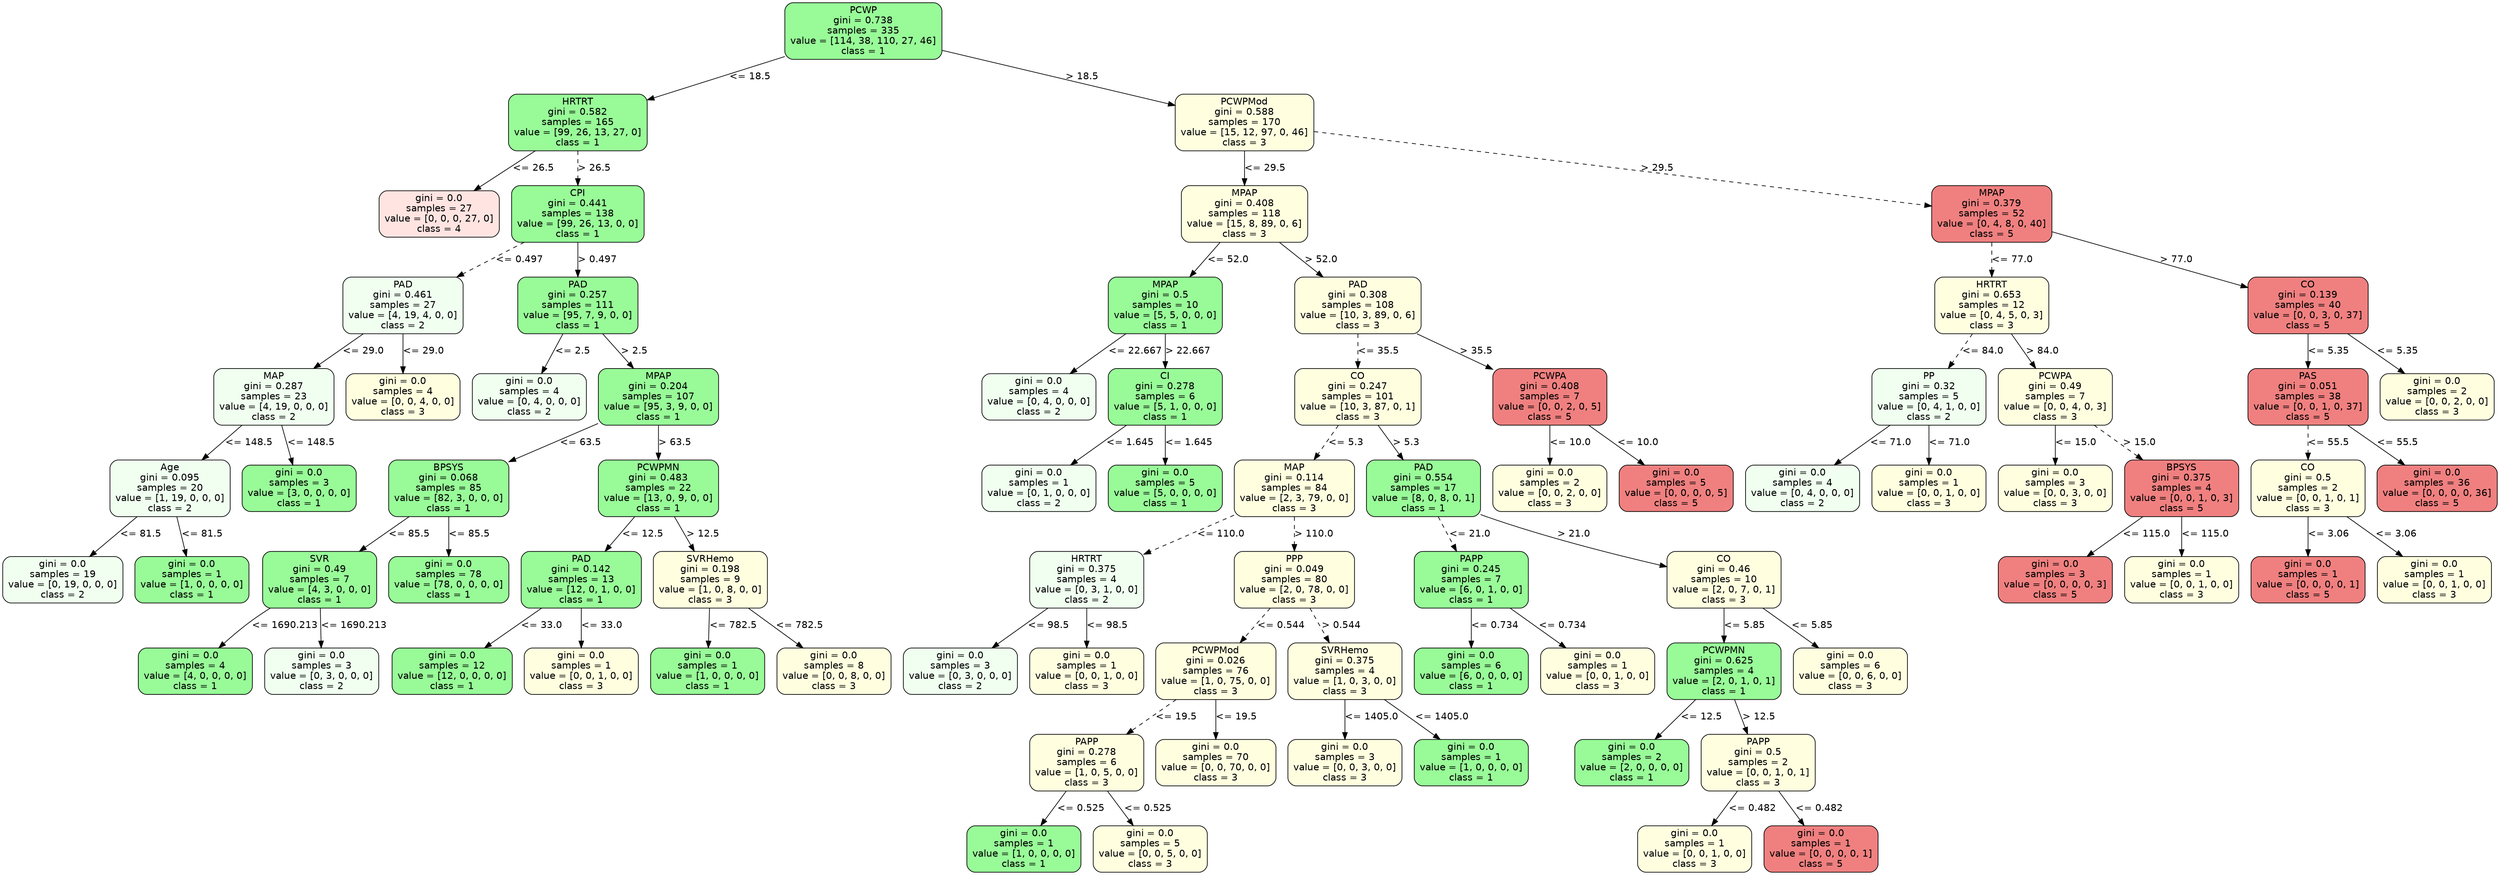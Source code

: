 strict digraph Tree {
	graph [bb="0,0,3061,1274"];
	node [color=black,
		fontname=helvetica,
		label="\N",
		shape=box,
		style="filled, rounded"
	];
	edge [fontname=helvetica];
	0	[fillcolor=palegreen,
		height=1.1528,
		label="PCWP\ngini = 0.738\nsamples = 335\nvalue = [114, 38, 110, 27, 46]\nclass = 1",
		pos="1142.5,1232.5",
		width=2.6667];
	1	[fillcolor=palegreen,
		height=1.1528,
		label="HRTRT\ngini = 0.582\nsamples = 165\nvalue = [99, 26, 13, 27, 0]\nclass = 1",
		pos="687.5,1098.5",
		width=2.3611];
	0 -> 1	[label="<= 18.5",
		labelangle=45,
		labeldistance=2.5,
		lp="953,1165.5",
		op="<=",
		param=18.5,
		pos="e,772.84,1124.3 1046.3,1203.6 968.63,1181.1 859.95,1149.5 782.59,1127.1",
		style=solid];
	26	[fillcolor=lightyellow,
		height=1.1528,
		label="PCWPMod\ngini = 0.588\nsamples = 170\nvalue = [15, 12, 97, 0, 46]\nclass = 3",
		pos="1510.5,1098.5",
		width=2.3611];
	0 -> 26	[label="> 18.5",
		labelangle=-45,
		labeldistance=2.5,
		lp="1358,1165.5",
		op=">",
		param=18.5,
		pos="e,1425.2,1130.1 1238.7,1197 1293.3,1177.4 1361.2,1153 1415.6,1133.6",
		style=solid];
	2	[fillcolor=mistyrose,
		height=0.94444,
		label="gini = 0.0\nsamples = 27\nvalue = [0, 0, 0, 27, 0]\nclass = 4",
		pos="514.5,964.5",
		width=2.0417];
	1 -> 2	[label="<= 26.5",
		lp="630,1031.5",
		op="<=",
		param=26.5,
		pos="e,557.79,998.53 634.18,1056.8 612.44,1040.2 587.4,1021.1 565.86,1004.7",
		style=solid];
	3	[fillcolor=palegreen,
		height=1.1528,
		label="CPI\ngini = 0.441\nsamples = 138\nvalue = [99, 26, 13, 0, 0]\nclass = 1",
		pos="687.5,964.5",
		width=2.25];
	1 -> 3	[label="> 26.5",
		lp="707,1031.5",
		op=">",
		param=26.5,
		pos="e,687.5,1006.3 687.5,1056.8 687.5,1044 687.5,1029.7 687.5,1016.3",
		style=dashed];
	4	[fillcolor=honeydew,
		height=1.1528,
		label="PAD\ngini = 0.461\nsamples = 27\nvalue = [4, 19, 4, 0, 0]\nclass = 2",
		pos="452.5,830.5",
		width=2.0417];
	3 -> 4	[label="<= 0.497",
		lp="605,897.5",
		op="<=",
		param=0.497,
		pos="e,524.87,872.15 615.4,923 589.58,908.5 560.3,892.05 533.76,877.14",
		style=dashed];
	11	[fillcolor=palegreen,
		height=1.1528,
		label="PAD\ngini = 0.257\nsamples = 111\nvalue = [95, 7, 9, 0, 0]\nclass = 1",
		pos="687.5,830.5",
		width=2.0417];
	3 -> 11	[label="> 0.497",
		lp="710.5,897.5",
		op=">",
		param=0.497,
		pos="e,687.5,872.27 687.5,922.82 687.5,910.02 687.5,895.73 687.5,882.32",
		style=solid];
	5	[fillcolor=honeydew,
		height=1.1528,
		label="MAP\ngini = 0.287\nsamples = 23\nvalue = [4, 19, 0, 0, 0]\nclass = 2",
		pos="290.5,696.5",
		width=2.0417];
	4 -> 5	[label="<= 29.0",
		lp="400,763.5",
		op="<=",
		param=29.0,
		pos="e,340.26,738.05 402.57,788.82 385.4,774.83 366.03,759.04 348.29,744.59",
		style=solid];
	10	[fillcolor=lightyellow,
		height=0.94444,
		label="gini = 0.0\nsamples = 4\nvalue = [0, 0, 4, 0, 0]\nclass = 3",
		pos="452.5,696.5",
		width=1.9444];
	4 -> 10	[label="<= 29.0",
		lp="476,763.5",
		op="<=",
		param=29.0,
		pos="e,452.5,730.74 452.5,788.82 452.5,773.68 452.5,756.44 452.5,741.05",
		style=solid];
	6	[fillcolor=honeydew,
		height=1.1528,
		label="Age\ngini = 0.095\nsamples = 20\nvalue = [1, 19, 0, 0, 0]\nclass = 2",
		pos="213.5,562.5",
		width=2.0417];
	5 -> 6	[label="<= 148.5",
		lp="282,629.5",
		op="<=",
		param=148.5,
		pos="e,237.29,604.27 266.77,654.82 259.08,641.64 250.47,626.89 242.45,613.14",
		style=solid];
	9	[fillcolor=palegreen,
		height=0.94444,
		label="gini = 0.0\nsamples = 3\nvalue = [3, 0, 0, 0, 0]\nclass = 1",
		pos="375.5,562.5",
		width=1.9444];
	5 -> 9	[label="<= 148.5",
		lp="364,629.5",
		op="<=",
		param=148.5,
		pos="e,354.09,596.74 316.7,654.82 326.82,639.1 338.4,621.11 348.59,605.29",
		style=solid];
	7	[fillcolor=honeydew,
		height=0.94444,
		label="gini = 0.0\nsamples = 19\nvalue = [0, 19, 0, 0, 0]\nclass = 2",
		pos="73.5,428.5",
		width=2.0417];
	6 -> 7	[label="<= 81.5",
		lp="172,495.5",
		op="<=",
		param=81.5,
		pos="e,108.76,462.74 170.35,520.82 153.21,504.66 133.54,486.11 116.43,469.97",
		style=solid];
	8	[fillcolor=palegreen,
		height=0.94444,
		label="gini = 0.0\nsamples = 1\nvalue = [1, 0, 0, 0, 0]\nclass = 1",
		pos="235.5,428.5",
		width=1.9444];
	6 -> 8	[label="<= 81.5",
		lp="249,495.5",
		op="<=",
		param=81.5,
		pos="e,229.96,462.74 220.28,520.82 222.83,505.53 225.73,488.11 228.31,472.61",
		style=solid];
	12	[fillcolor=honeydew,
		height=0.94444,
		label="gini = 0.0\nsamples = 4\nvalue = [0, 4, 0, 0, 0]\nclass = 2",
		pos="610.5,696.5",
		width=1.9444];
	11 -> 12	[label="<= 2.5",
		lp="671.5,763.5",
		op="<=",
		param=2.5,
		pos="e,629.89,730.74 663.77,788.82 654.68,773.24 644.3,755.45 635.13,739.73",
		style=solid];
	13	[fillcolor=palegreen,
		height=1.1528,
		label="MPAP\ngini = 0.204\nsamples = 107\nvalue = [95, 3, 9, 0, 0]\nclass = 1",
		pos="772.5,696.5",
		width=2.0417];
	11 -> 13	[label="> 2.5",
		lp="749,763.5",
		op=">",
		param=2.5,
		pos="e,746.24,738.27 713.7,788.82 722.26,775.52 731.87,760.6 740.79,746.74",
		style=solid];
	14	[fillcolor=palegreen,
		height=1.1528,
		label="BPSYS\ngini = 0.068\nsamples = 85\nvalue = [82, 3, 0, 0, 0]\nclass = 1",
		pos="577.5,562.5",
		width=2.0417];
	13 -> 14	[label="<= 63.5",
		lp="705,629.5",
		op="<=",
		param=63.5,
		pos="e,637.55,604.15 712.67,655 691.62,640.75 667.8,624.62 646.08,609.92",
		style=solid];
	19	[fillcolor=palegreen,
		height=1.1528,
		label="PCWPMN\ngini = 0.483\nsamples = 22\nvalue = [13, 0, 9, 0, 0]\nclass = 1",
		pos="772.5,562.5",
		width=2.0417];
	13 -> 19	[label="> 63.5",
		lp="792,629.5",
		op=">",
		param=63.5,
		pos="e,772.5,604.27 772.5,654.82 772.5,642.02 772.5,627.73 772.5,614.32",
		style=solid];
	15	[fillcolor=palegreen,
		height=1.1528,
		label="SVR\ngini = 0.49\nsamples = 7\nvalue = [4, 3, 0, 0, 0]\nclass = 1",
		pos="415.5,428.5",
		width=1.9444];
	14 -> 15	[label="<= 85.5",
		lp="525,495.5",
		op="<=",
		param=85.5,
		pos="e,465.26,470.05 527.57,520.82 510.4,506.83 491.03,491.04 473.29,476.59",
		style=solid];
	18	[fillcolor=palegreen,
		height=0.94444,
		label="gini = 0.0\nsamples = 78\nvalue = [78, 0, 0, 0, 0]\nclass = 1",
		pos="577.5,428.5",
		width=2.0417];
	14 -> 18	[label="<= 85.5",
		lp="601,495.5",
		op="<=",
		param=85.5,
		pos="e,577.5,462.74 577.5,520.82 577.5,505.68 577.5,488.44 577.5,473.05",
		style=solid];
	16	[fillcolor=palegreen,
		height=0.94444,
		label="gini = 0.0\nsamples = 4\nvalue = [4, 0, 0, 0, 0]\nclass = 1",
		pos="258.5,294.5",
		width=1.9444];
	15 -> 16	[label="<= 1690.213",
		lp="374,361.5",
		op="<=",
		param=1690.213,
		pos="e,291.35,328.68 357.99,386.85 350.3,381.01 342.63,374.96 335.5,369 323.18,358.69 310.34,346.9 298.76,335.83",
		style=solid];
	17	[fillcolor=honeydew,
		height=0.94444,
		label="gini = 0.0\nsamples = 3\nvalue = [0, 3, 0, 0, 0]\nclass = 2",
		pos="416.5,294.5",
		width=1.9444];
	15 -> 17	[label="<= 1690.213",
		lp="455,361.5",
		op="<=",
		param=1690.213,
		pos="e,416.25,328.74 415.81,386.82 415.92,371.68 416.05,354.44 416.17,339.05",
		style=solid];
	20	[fillcolor=palegreen,
		height=1.1528,
		label="PAD\ngini = 0.142\nsamples = 13\nvalue = [12, 0, 1, 0, 0]\nclass = 1",
		pos="742.5,428.5",
		width=2.0417];
	19 -> 20	[label="<= 12.5",
		lp="782,495.5",
		op="<=",
		param=12.5,
		pos="e,751.77,470.27 763.25,520.82 760.35,508.02 757.1,493.73 754.05,480.32",
		style=solid];
	23	[fillcolor=lightyellow,
		height=1.1528,
		label="SVRHemo\ngini = 0.198\nsamples = 9\nvalue = [1, 0, 8, 0, 0]\nclass = 3",
		pos="904.5,428.5",
		width=1.9444];
	19 -> 23	[label="> 12.5",
		lp="862,495.5",
		op=">",
		param=12.5,
		pos="e,863.73,470.27 813.18,520.82 826.86,507.14 842.24,491.76 856.43,477.57",
		style=solid];
	21	[fillcolor=palegreen,
		height=0.94444,
		label="gini = 0.0\nsamples = 12\nvalue = [12, 0, 0, 0, 0]\nclass = 1",
		pos="580.5,294.5",
		width=2.0417];
	20 -> 21	[label="<= 33.0",
		lp="690,361.5",
		op="<=",
		param=33.0,
		pos="e,621.04,328.53 692.57,386.82 672.3,370.3 648.97,351.29 628.86,334.9",
		style=solid];
	22	[fillcolor=lightyellow,
		height=0.94444,
		label="gini = 0.0\nsamples = 1\nvalue = [0, 0, 1, 0, 0]\nclass = 3",
		pos="742.5,294.5",
		width=1.9444];
	20 -> 22	[label="<= 33.0",
		lp="766,361.5",
		op="<=",
		param=33.0,
		pos="e,742.5,328.74 742.5,386.82 742.5,371.68 742.5,354.44 742.5,339.05",
		style=solid];
	24	[fillcolor=palegreen,
		height=0.94444,
		label="gini = 0.0\nsamples = 1\nvalue = [1, 0, 0, 0, 0]\nclass = 1",
		pos="900.5,294.5",
		width=1.9444];
	23 -> 24	[label="<= 782.5",
		lp="931,361.5",
		op="<=",
		param=782.5,
		pos="e,901.51,328.74 903.27,386.82 902.81,371.68 902.29,354.44 901.82,339.05",
		style=solid];
	25	[fillcolor=lightyellow,
		height=0.94444,
		label="gini = 0.0\nsamples = 8\nvalue = [0, 0, 8, 0, 0]\nclass = 3",
		pos="1058.5,294.5",
		width=1.9444];
	23 -> 25	[label="<= 782.5",
		lp="1014,361.5",
		op="<=",
		param=782.5,
		pos="e,1020,328.53 951.96,386.82 971.15,370.37 993.22,351.46 1012.3,335.12",
		style=solid];
	27	[fillcolor=lightyellow,
		height=1.1528,
		label="MPAP\ngini = 0.408\nsamples = 118\nvalue = [15, 8, 89, 0, 6]\nclass = 3",
		pos="1510.5,964.5",
		width=2.1528];
	26 -> 27	[label="<= 29.5",
		lp="1534,1031.5",
		op="<=",
		param=29.5,
		pos="e,1510.5,1006.3 1510.5,1056.8 1510.5,1044 1510.5,1029.7 1510.5,1016.3",
		style=solid];
	62	[fillcolor=lightcoral,
		height=1.1528,
		label="MPAP\ngini = 0.379\nsamples = 52\nvalue = [0, 4, 8, 0, 40]\nclass = 5",
		pos="2430.5,964.5",
		width=2.0417];
	26 -> 62	[label="> 29.5",
		lp="2018,1031.5",
		op=">",
		param=29.5,
		pos="e,2356.9,976.06 1595.8,1085.3 1771.6,1060 2172.3,1002.5 2346.7,977.52",
		style=dashed];
	28	[fillcolor=palegreen,
		height=1.1528,
		label="MPAP\ngini = 0.5\nsamples = 10\nvalue = [5, 5, 0, 0, 0]\nclass = 1",
		pos="1395.5,830.5",
		width=1.9444];
	27 -> 28	[label="<= 52.0",
		lp="1480,897.5",
		op="<=",
		param=52.0,
		pos="e,1431,872.27 1475.1,922.82 1463.3,909.27 1450,894.04 1437.7,879.96",
		style=solid];
	33	[fillcolor=lightyellow,
		height=1.1528,
		label="PAD\ngini = 0.308\nsamples = 108\nvalue = [10, 3, 89, 0, 6]\nclass = 3",
		pos="1687.5,830.5",
		width=2.1528];
	27 -> 33	[label="> 52.0",
		lp="1624,897.5",
		op=">",
		param=52.0,
		pos="e,1633.1,872.05 1565.1,922.82 1584,908.7 1605.4,892.76 1624.9,878.2",
		style=solid];
	29	[fillcolor=honeydew,
		height=0.94444,
		label="gini = 0.0\nsamples = 4\nvalue = [0, 4, 0, 0, 0]\nclass = 2",
		pos="1237.5,696.5",
		width=1.9444];
	28 -> 29	[label="<= 22.667",
		lp="1352.5,763.5",
		op="<=",
		param=22.667,
		pos="e,1277,730.53 1346.8,788.82 1327.1,772.37 1304.5,753.46 1284.9,737.12",
		style=solid];
	30	[fillcolor=palegreen,
		height=1.1528,
		label="CI\ngini = 0.278\nsamples = 6\nvalue = [5, 1, 0, 0, 0]\nclass = 1",
		pos="1395.5,696.5",
		width=1.9444];
	28 -> 30	[label="> 22.667",
		lp="1422.5,763.5",
		op=">",
		param=22.667,
		pos="e,1395.5,738.27 1395.5,788.82 1395.5,776.02 1395.5,761.73 1395.5,748.32",
		style=solid];
	31	[fillcolor=honeydew,
		height=0.94444,
		label="gini = 0.0\nsamples = 1\nvalue = [0, 1, 0, 0, 0]\nclass = 2",
		pos="1237.5,562.5",
		width=1.9444];
	30 -> 31	[label="<= 1.645",
		lp="1349,629.5",
		op="<=",
		param=1.645,
		pos="e,1277,596.53 1346.8,654.82 1327.1,638.37 1304.5,619.46 1284.9,603.12",
		style=solid];
	32	[fillcolor=palegreen,
		height=0.94444,
		label="gini = 0.0\nsamples = 5\nvalue = [5, 0, 0, 0, 0]\nclass = 1",
		pos="1395.5,562.5",
		width=1.9444];
	30 -> 32	[label="<= 1.645",
		lp="1423,629.5",
		op="<=",
		param=1.645,
		pos="e,1395.5,596.74 1395.5,654.82 1395.5,639.68 1395.5,622.44 1395.5,607.05",
		style=solid];
	34	[fillcolor=lightyellow,
		height=1.1528,
		label="CO\ngini = 0.247\nsamples = 101\nvalue = [10, 3, 87, 0, 1]\nclass = 3",
		pos="1687.5,696.5",
		width=2.1528];
	33 -> 34	[label="<= 35.5",
		lp="1711,763.5",
		op="<=",
		param=35.5,
		pos="e,1687.5,738.27 1687.5,788.82 1687.5,776.02 1687.5,761.73 1687.5,748.32",
		style=dashed];
	59	[fillcolor=lightcoral,
		height=1.1528,
		label="PCWPA\ngini = 0.408\nsamples = 7\nvalue = [0, 0, 2, 0, 5]\nclass = 5",
		pos="1877.5,696.5",
		width=1.9444];
	33 -> 59	[label="> 35.5",
		lp="1808,763.5",
		op=">",
		param=35.5,
		pos="e,1819,738.15 1745.8,789 1766.3,774.75 1789.5,758.62 1810.7,743.92",
		style=solid];
	35	[fillcolor=lightyellow,
		height=1.1528,
		label="MAP\ngini = 0.114\nsamples = 84\nvalue = [2, 3, 79, 0, 0]\nclass = 3",
		pos="1557.5,562.5",
		width=2.0417];
	34 -> 35	[label="<= 5.3",
		lp="1646.5,629.5",
		op="<=",
		param=5.3,
		pos="e,1597.7,604.27 1647.4,654.82 1634,641.14 1618.8,625.76 1604.8,611.57",
		style=dashed];
	48	[fillcolor=palegreen,
		height=1.1528,
		label="PAD\ngini = 0.554\nsamples = 17\nvalue = [8, 0, 8, 0, 1]\nclass = 1",
		pos="1719.5,562.5",
		width=1.9444];
	34 -> 48	[label="> 5.3",
		lp="1720,629.5",
		op=">",
		param=5.3,
		pos="e,1709.6,604.27 1697.4,654.82 1700.5,642.02 1703.9,627.73 1707.2,614.32",
		style=solid];
	36	[fillcolor=honeydew,
		height=1.1528,
		label="HRTRT\ngini = 0.375\nsamples = 4\nvalue = [0, 3, 1, 0, 0]\nclass = 2",
		pos="1374.5,428.5",
		width=1.9444];
	35 -> 36	[label="<= 110.0",
		lp="1499,495.5",
		op="<=",
		param=110.0,
		pos="e,1430.7,470.05 1501.1,520.82 1481.4,506.64 1459.2,490.62 1439,476",
		style=dashed];
	39	[fillcolor=lightyellow,
		height=1.1528,
		label="PPP\ngini = 0.049\nsamples = 80\nvalue = [2, 0, 78, 0, 0]\nclass = 3",
		pos="1557.5,428.5",
		width=2.0417];
	35 -> 39	[label="> 110.0",
		lp="1580.5,495.5",
		op=">",
		param=110.0,
		pos="e,1557.5,470.27 1557.5,520.82 1557.5,508.02 1557.5,493.73 1557.5,480.32",
		style=dashed];
	37	[fillcolor=honeydew,
		height=0.94444,
		label="gini = 0.0\nsamples = 3\nvalue = [0, 3, 0, 0, 0]\nclass = 2",
		pos="1216.5,294.5",
		width=1.9444];
	36 -> 37	[label="<= 98.5",
		lp="1324,361.5",
		op="<=",
		param=98.5,
		pos="e,1256,328.53 1325.8,386.82 1306.1,370.37 1283.5,351.46 1263.9,335.12",
		style=solid];
	38	[fillcolor=lightyellow,
		height=0.94444,
		label="gini = 0.0\nsamples = 1\nvalue = [0, 0, 1, 0, 0]\nclass = 3",
		pos="1374.5,294.5",
		width=1.9444];
	36 -> 38	[label="<= 98.5",
		lp="1398,361.5",
		op="<=",
		param=98.5,
		pos="e,1374.5,328.74 1374.5,386.82 1374.5,371.68 1374.5,354.44 1374.5,339.05",
		style=solid];
	40	[fillcolor=lightyellow,
		height=1.1528,
		label="PCWPMod\ngini = 0.026\nsamples = 76\nvalue = [1, 0, 75, 0, 0]\nclass = 3",
		pos="1536.5,294.5",
		width=2.0417];
	39 -> 40	[label="<= 0.544",
		lp="1576,361.5",
		op="<=",
		param=0.544,
		pos="e,1543,336.27 1551,386.82 1549,374.02 1546.7,359.73 1544.6,346.32",
		style=dashed];
	45	[fillcolor=lightyellow,
		height=1.1528,
		label="SVRHemo\ngini = 0.375\nsamples = 4\nvalue = [1, 0, 3, 0, 0]\nclass = 3",
		pos="1698.5,294.5",
		width=1.9444];
	39 -> 45	[label="> 0.544",
		lp="1655.5,361.5",
		op=">",
		param=0.544,
		pos="e,1654.9,336.27 1601,386.82 1615.7,373.02 1632.3,357.48 1647.6,343.18",
		style=dashed];
	41	[fillcolor=lightyellow,
		height=1.1528,
		label="PAPP\ngini = 0.278\nsamples = 6\nvalue = [1, 0, 5, 0, 0]\nclass = 3",
		pos="1374.5,160.5",
		width=1.9444];
	40 -> 41	[label="<= 19.5",
		lp="1484,227.5",
		op="<=",
		param=19.5,
		pos="e,1424.3,202.05 1486.6,252.82 1469.4,238.83 1450,223.04 1432.3,208.59",
		style=dashed];
	44	[fillcolor=lightyellow,
		height=0.94444,
		label="gini = 0.0\nsamples = 70\nvalue = [0, 0, 70, 0, 0]\nclass = 3",
		pos="1536.5,160.5",
		width=2.0417];
	40 -> 44	[label="<= 19.5",
		lp="1560,227.5",
		op="<=",
		param=19.5,
		pos="e,1536.5,194.74 1536.5,252.82 1536.5,237.68 1536.5,220.44 1536.5,205.05",
		style=solid];
	42	[fillcolor=palegreen,
		height=0.94444,
		label="gini = 0.0\nsamples = 1\nvalue = [1, 0, 0, 0, 0]\nclass = 1",
		pos="1295.5,34",
		width=1.9444];
	41 -> 42	[label="<= 0.525",
		lp="1365,93.5",
		op="<=",
		param=0.525,
		pos="e,1316.7,68.379 1348.6,118.73 1340.1,105.35 1330.7,90.465 1322.1,76.995",
		style=solid];
	43	[fillcolor=lightyellow,
		height=0.94444,
		label="gini = 0.0\nsamples = 5\nvalue = [0, 0, 5, 0, 0]\nclass = 3",
		pos="1453.5,34",
		width=1.9444];
	41 -> 43	[label="<= 0.525",
		lp="1449,93.5",
		op="<=",
		param=0.525,
		pos="e,1432.3,68.379 1400.4,118.73 1408.9,105.35 1418.3,90.465 1426.9,76.995",
		style=solid];
	46	[fillcolor=lightyellow,
		height=0.94444,
		label="gini = 0.0\nsamples = 3\nvalue = [0, 0, 3, 0, 0]\nclass = 3",
		pos="1698.5,160.5",
		width=1.9444];
	45 -> 46	[label="<= 1405.0",
		lp="1729.5,227.5",
		op="<=",
		param=1405.0,
		pos="e,1698.5,194.74 1698.5,252.82 1698.5,237.68 1698.5,220.44 1698.5,205.05",
		style=solid];
	47	[fillcolor=palegreen,
		height=0.94444,
		label="gini = 0.0\nsamples = 1\nvalue = [1, 0, 0, 0, 0]\nclass = 1",
		pos="1856.5,160.5",
		width=1.9444];
	45 -> 47	[label="<= 1405.0",
		lp="1813.5,227.5",
		op="<=",
		param=1405.0,
		pos="e,1817,194.53 1747.2,252.82 1766.9,236.37 1789.5,217.46 1809.1,201.12",
		style=solid];
	49	[fillcolor=palegreen,
		height=1.1528,
		label="PAPP\ngini = 0.245\nsamples = 7\nvalue = [6, 0, 1, 0, 0]\nclass = 1",
		pos="1856.5,428.5",
		width=1.9444];
	48 -> 49	[label="<= 21.0",
		lp="1816,495.5",
		op="<=",
		param=21.0,
		pos="e,1814.2,470.27 1761.7,520.82 1775.9,507.14 1791.9,491.76 1806.6,477.57",
		style=dashed];
	52	[fillcolor=lightyellow,
		height=1.1528,
		label="CO\ngini = 0.46\nsamples = 10\nvalue = [2, 0, 7, 0, 1]\nclass = 3",
		pos="2172.5,428.5",
		width=1.9444];
	48 -> 52	[label="> 21.0",
		lp="1919,495.5",
		op=">",
		param=21.0,
		pos="e,2102.5,441.56 1789.8,524.45 1792.7,523.23 1795.6,522.08 1798.5,521 1897,484.3 2015.5,458.17 2092.4,443.47",
		style=solid];
	50	[fillcolor=palegreen,
		height=0.94444,
		label="gini = 0.0\nsamples = 6\nvalue = [6, 0, 0, 0, 0]\nclass = 1",
		pos="1856.5,294.5",
		width=1.9444];
	49 -> 50	[label="<= 0.734",
		lp="1884,361.5",
		op="<=",
		param=0.734,
		pos="e,1856.5,328.74 1856.5,386.82 1856.5,371.68 1856.5,354.44 1856.5,339.05",
		style=solid];
	51	[fillcolor=lightyellow,
		height=0.94444,
		label="gini = 0.0\nsamples = 1\nvalue = [0, 0, 1, 0, 0]\nclass = 3",
		pos="2014.5,294.5",
		width=1.9444];
	49 -> 51	[label="<= 0.734",
		lp="1968,361.5",
		op="<=",
		param=0.734,
		pos="e,1975,328.53 1905.2,386.82 1924.9,370.37 1947.5,351.46 1967.1,335.12",
		style=solid];
	53	[fillcolor=palegreen,
		height=1.1528,
		label="PCWPMN\ngini = 0.625\nsamples = 4\nvalue = [2, 0, 1, 0, 1]\nclass = 1",
		pos="2172.5,294.5",
		width=1.9444];
	52 -> 53	[label="<= 5.85",
		lp="2196,361.5",
		op="<=",
		param=5.85,
		pos="e,2172.5,336.27 2172.5,386.82 2172.5,374.02 2172.5,359.73 2172.5,346.32",
		style=solid];
	58	[fillcolor=lightyellow,
		height=0.94444,
		label="gini = 0.0\nsamples = 6\nvalue = [0, 0, 6, 0, 0]\nclass = 3",
		pos="2330.5,294.5",
		width=1.9444];
	52 -> 58	[label="<= 5.85",
		lp="2280,361.5",
		op="<=",
		param=5.85,
		pos="e,2291,328.53 2221.2,386.82 2240.9,370.37 2263.5,351.46 2283.1,335.12",
		style=solid];
	54	[fillcolor=palegreen,
		height=0.94444,
		label="gini = 0.0\nsamples = 2\nvalue = [2, 0, 0, 0, 0]\nclass = 1",
		pos="2058.5,160.5",
		width=1.9444];
	53 -> 54	[label="<= 12.5",
		lp="2143,227.5",
		op="<=",
		param=12.5,
		pos="e,2087.2,194.74 2137.4,252.82 2123.5,236.8 2107.7,218.45 2093.8,202.41",
		style=solid];
	55	[fillcolor=lightyellow,
		height=1.1528,
		label="PAPP\ngini = 0.5\nsamples = 2\nvalue = [0, 0, 1, 0, 1]\nclass = 3",
		pos="2216.5,160.5",
		width=1.9444];
	53 -> 55	[label="> 12.5",
		lp="2216,227.5",
		op=">",
		param=12.5,
		pos="e,2202.9,202.27 2186.1,252.82 2190.4,239.9 2195.2,225.45 2199.7,211.92",
		style=solid];
	56	[fillcolor=lightyellow,
		height=0.94444,
		label="gini = 0.0\nsamples = 1\nvalue = [0, 0, 1, 0, 0]\nclass = 3",
		pos="2137.5,34",
		width=1.9444];
	55 -> 56	[label="<= 0.482",
		lp="2207,93.5",
		op="<=",
		param=0.482,
		pos="e,2158.7,68.379 2190.6,118.73 2182.1,105.35 2172.7,90.465 2164.1,76.995",
		style=solid];
	57	[fillcolor=lightcoral,
		height=0.94444,
		label="gini = 0.0\nsamples = 1\nvalue = [0, 0, 0, 0, 1]\nclass = 5",
		pos="2295.5,34",
		width=1.9444];
	55 -> 57	[label="<= 0.482",
		lp="2291,93.5",
		op="<=",
		param=0.482,
		pos="e,2274.3,68.379 2242.4,118.73 2250.9,105.35 2260.3,90.465 2268.9,76.995",
		style=solid];
	60	[fillcolor=lightyellow,
		height=0.94444,
		label="gini = 0.0\nsamples = 2\nvalue = [0, 0, 2, 0, 0]\nclass = 3",
		pos="1877.5,562.5",
		width=1.9444];
	59 -> 60	[label="<= 10.0",
		lp="1901,629.5",
		op="<=",
		param=10.0,
		pos="e,1877.5,596.74 1877.5,654.82 1877.5,639.68 1877.5,622.44 1877.5,607.05",
		style=solid];
	61	[fillcolor=lightcoral,
		height=0.94444,
		label="gini = 0.0\nsamples = 5\nvalue = [0, 0, 0, 0, 5]\nclass = 5",
		pos="2035.5,562.5",
		width=1.9444];
	59 -> 61	[label="<= 10.0",
		lp="1985,629.5",
		op="<=",
		param=10.0,
		pos="e,1996,596.53 1926.2,654.82 1945.9,638.37 1968.5,619.46 1988.1,603.12",
		style=solid];
	63	[fillcolor=lightyellow,
		height=1.1528,
		label="HRTRT\ngini = 0.653\nsamples = 12\nvalue = [0, 4, 5, 0, 3]\nclass = 3",
		pos="2430.5,830.5",
		width=1.9444];
	62 -> 63	[label="<= 77.0",
		lp="2454,897.5",
		op="<=",
		param=77.0,
		pos="e,2430.5,872.27 2430.5,922.82 2430.5,910.02 2430.5,895.73 2430.5,882.32",
		style=dashed];
	72	[fillcolor=lightcoral,
		height=1.1528,
		label="CO\ngini = 0.139\nsamples = 40\nvalue = [0, 0, 3, 0, 37]\nclass = 5",
		pos="2825.5,830.5",
		width=2.0417];
	62 -> 72	[label="> 77.0",
		lp="2660,897.5",
		op=">",
		param=77.0,
		pos="e,2751.7,856.16 2504.3,938.83 2571.8,916.27 2671.6,882.94 2742,859.42",
		style=solid];
	64	[fillcolor=honeydew,
		height=1.1528,
		label="PP\ngini = 0.32\nsamples = 5\nvalue = [0, 4, 1, 0, 0]\nclass = 2",
		pos="2351.5,696.5",
		width=1.9444];
	63 -> 64	[label="<= 84.0",
		lp="2417,763.5",
		op="<=",
		param=84.0,
		pos="e,2375.9,738.27 2406.2,788.82 2398.3,775.64 2389.4,760.89 2381.2,747.14",
		style=dashed];
	67	[fillcolor=lightyellow,
		height=1.1528,
		label="PCWPA\ngini = 0.49\nsamples = 7\nvalue = [0, 0, 4, 0, 3]\nclass = 3",
		pos="2509.5,696.5",
		width=1.9444];
	63 -> 67	[label="> 84.0",
		lp="2492,763.5",
		op=">",
		param=84.0,
		pos="e,2485.1,738.27 2454.8,788.82 2462.7,775.64 2471.6,760.89 2479.8,747.14",
		style=solid];
	65	[fillcolor=honeydew,
		height=0.94444,
		label="gini = 0.0\nsamples = 4\nvalue = [0, 4, 0, 0, 0]\nclass = 2",
		pos="2193.5,562.5",
		width=1.9444];
	64 -> 65	[label="<= 71.0",
		lp="2301,629.5",
		op="<=",
		param=71.0,
		pos="e,2233,596.53 2302.8,654.82 2283.1,638.37 2260.5,619.46 2240.9,603.12",
		style=solid];
	66	[fillcolor=lightyellow,
		height=0.94444,
		label="gini = 0.0\nsamples = 1\nvalue = [0, 0, 1, 0, 0]\nclass = 3",
		pos="2351.5,562.5",
		width=1.9444];
	64 -> 66	[label="<= 71.0",
		lp="2375,629.5",
		op="<=",
		param=71.0,
		pos="e,2351.5,596.74 2351.5,654.82 2351.5,639.68 2351.5,622.44 2351.5,607.05",
		style=solid];
	68	[fillcolor=lightyellow,
		height=0.94444,
		label="gini = 0.0\nsamples = 3\nvalue = [0, 0, 3, 0, 0]\nclass = 3",
		pos="2509.5,562.5",
		width=1.9444];
	67 -> 68	[label="<= 15.0",
		lp="2533,629.5",
		op="<=",
		param=15.0,
		pos="e,2509.5,596.74 2509.5,654.82 2509.5,639.68 2509.5,622.44 2509.5,607.05",
		style=solid];
	69	[fillcolor=lightcoral,
		height=1.1528,
		label="BPSYS\ngini = 0.375\nsamples = 4\nvalue = [0, 0, 1, 0, 3]\nclass = 5",
		pos="2667.5,562.5",
		width=1.9444];
	67 -> 69	[label="> 15.0",
		lp="2613,629.5",
		op=">",
		param=15.0,
		pos="e,2619,604.05 2558.2,654.82 2574.9,640.83 2593.8,625.04 2611.1,610.59",
		style=dashed];
	70	[fillcolor=lightcoral,
		height=0.94444,
		label="gini = 0.0\nsamples = 3\nvalue = [0, 0, 0, 0, 3]\nclass = 5",
		pos="2509.5,428.5",
		width=1.9444];
	69 -> 70	[label="<= 115.0",
		lp="2621,495.5",
		op="<=",
		param=115.0,
		pos="e,2549,462.53 2618.8,520.82 2599.1,504.37 2576.5,485.46 2556.9,469.12",
		style=solid];
	71	[fillcolor=lightyellow,
		height=0.94444,
		label="gini = 0.0\nsamples = 1\nvalue = [0, 0, 1, 0, 0]\nclass = 3",
		pos="2667.5,428.5",
		width=1.9444];
	69 -> 71	[label="<= 115.0",
		lp="2695,495.5",
		op="<=",
		param=115.0,
		pos="e,2667.5,462.74 2667.5,520.82 2667.5,505.68 2667.5,488.44 2667.5,473.05",
		style=solid];
	73	[fillcolor=lightcoral,
		height=1.1528,
		label="PAS\ngini = 0.051\nsamples = 38\nvalue = [0, 0, 1, 0, 37]\nclass = 5",
		pos="2825.5,696.5",
		width=2.0417];
	72 -> 73	[label="<= 5.35",
		lp="2849,763.5",
		op="<=",
		param=5.35,
		pos="e,2825.5,738.27 2825.5,788.82 2825.5,776.02 2825.5,761.73 2825.5,748.32",
		style=solid];
	78	[fillcolor=lightyellow,
		height=0.94444,
		label="gini = 0.0\nsamples = 2\nvalue = [0, 0, 2, 0, 0]\nclass = 3",
		pos="2987.5,696.5",
		width=1.9444];
	72 -> 78	[label="<= 5.35",
		lp="2935,763.5",
		op="<=",
		param=5.35,
		pos="e,2947,730.53 2875.4,788.82 2895.7,772.3 2919,753.29 2939.1,736.9",
		style=solid];
	74	[fillcolor=lightyellow,
		height=1.1528,
		label="CO\ngini = 0.5\nsamples = 2\nvalue = [0, 0, 1, 0, 1]\nclass = 3",
		pos="2825.5,562.5",
		width=1.9444];
	73 -> 74	[label="<= 55.5",
		lp="2849,629.5",
		op="<=",
		param=55.5,
		pos="e,2825.5,604.27 2825.5,654.82 2825.5,642.02 2825.5,627.73 2825.5,614.32",
		style=dashed];
	77	[fillcolor=lightcoral,
		height=0.94444,
		label="gini = 0.0\nsamples = 36\nvalue = [0, 0, 0, 0, 36]\nclass = 5",
		pos="2987.5,562.5",
		width=2.0417];
	73 -> 77	[label="<= 55.5",
		lp="2935,629.5",
		op="<=",
		param=55.5,
		pos="e,2947,596.53 2875.4,654.82 2895.7,638.3 2919,619.29 2939.1,602.9",
		style=solid];
	75	[fillcolor=lightcoral,
		height=0.94444,
		label="gini = 0.0\nsamples = 1\nvalue = [0, 0, 0, 0, 1]\nclass = 5",
		pos="2825.5,428.5",
		width=1.9444];
	74 -> 75	[label="<= 3.06",
		lp="2849,495.5",
		op="<=",
		param=3.06,
		pos="e,2825.5,462.74 2825.5,520.82 2825.5,505.68 2825.5,488.44 2825.5,473.05",
		style=solid];
	76	[fillcolor=lightyellow,
		height=0.94444,
		label="gini = 0.0\nsamples = 1\nvalue = [0, 0, 1, 0, 0]\nclass = 3",
		pos="2983.5,428.5",
		width=1.9444];
	74 -> 76	[label="<= 3.06",
		lp="2933,495.5",
		op="<=",
		param=3.06,
		pos="e,2944,462.53 2874.2,520.82 2893.9,504.37 2916.5,485.46 2936.1,469.12",
		style=solid];
}
